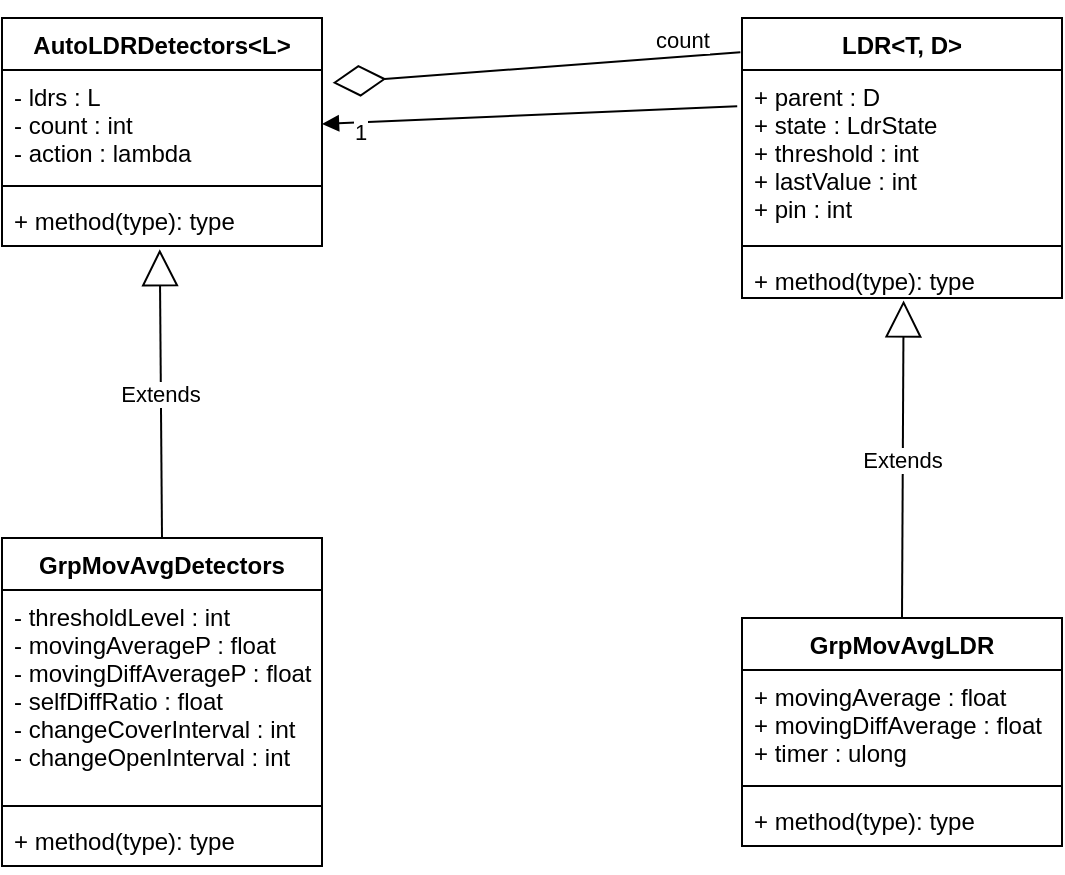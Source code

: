 <mxfile version="20.4.0" type="device"><diagram id="C5RBs43oDa-KdzZeNtuy" name="Page-1"><mxGraphModel dx="664" dy="839" grid="0" gridSize="10" guides="1" tooltips="1" connect="1" arrows="1" fold="1" page="1" pageScale="1" pageWidth="827" pageHeight="1169" math="0" shadow="0"><root><mxCell id="WIyWlLk6GJQsqaUBKTNV-0"/><mxCell id="WIyWlLk6GJQsqaUBKTNV-1" parent="WIyWlLk6GJQsqaUBKTNV-0"/><mxCell id="5OUVOq_VHRf_IlFjje-8-0" value="LDR&lt;T, D&gt;" style="swimlane;fontStyle=1;align=center;verticalAlign=top;childLayout=stackLayout;horizontal=1;startSize=26;horizontalStack=0;resizeParent=1;resizeParentMax=0;resizeLast=0;collapsible=1;marginBottom=0;" vertex="1" parent="WIyWlLk6GJQsqaUBKTNV-1"><mxGeometry x="460" y="120" width="160" height="140" as="geometry"/></mxCell><mxCell id="5OUVOq_VHRf_IlFjje-8-13" value="+ parent : D&#10;+ state : LdrState&#10;+ threshold : int&#10;+ lastValue : int&#10;+ pin : int" style="text;strokeColor=none;fillColor=none;align=left;verticalAlign=top;spacingLeft=4;spacingRight=4;overflow=hidden;rotatable=0;points=[[0,0.5],[1,0.5]];portConstraint=eastwest;" vertex="1" parent="5OUVOq_VHRf_IlFjje-8-0"><mxGeometry y="26" width="160" height="84" as="geometry"/></mxCell><mxCell id="5OUVOq_VHRf_IlFjje-8-2" value="" style="line;strokeWidth=1;fillColor=none;align=left;verticalAlign=middle;spacingTop=-1;spacingLeft=3;spacingRight=3;rotatable=0;labelPosition=right;points=[];portConstraint=eastwest;strokeColor=inherit;" vertex="1" parent="5OUVOq_VHRf_IlFjje-8-0"><mxGeometry y="110" width="160" height="8" as="geometry"/></mxCell><mxCell id="5OUVOq_VHRf_IlFjje-8-3" value="+ method(type): type" style="text;strokeColor=none;fillColor=none;align=left;verticalAlign=top;spacingLeft=4;spacingRight=4;overflow=hidden;rotatable=0;points=[[0,0.5],[1,0.5]];portConstraint=eastwest;" vertex="1" parent="5OUVOq_VHRf_IlFjje-8-0"><mxGeometry y="118" width="160" height="22" as="geometry"/></mxCell><mxCell id="5OUVOq_VHRf_IlFjje-8-4" value="AutoLDRDetectors&lt;L&gt;" style="swimlane;fontStyle=1;align=center;verticalAlign=top;childLayout=stackLayout;horizontal=1;startSize=26;horizontalStack=0;resizeParent=1;resizeParentMax=0;resizeLast=0;collapsible=1;marginBottom=0;" vertex="1" parent="WIyWlLk6GJQsqaUBKTNV-1"><mxGeometry x="90" y="120" width="160" height="114" as="geometry"/></mxCell><mxCell id="5OUVOq_VHRf_IlFjje-8-5" value="- ldrs : L&#10;- count : int&#10;- action : lambda" style="text;strokeColor=none;fillColor=none;align=left;verticalAlign=top;spacingLeft=4;spacingRight=4;overflow=hidden;rotatable=0;points=[[0,0.5],[1,0.5]];portConstraint=eastwest;" vertex="1" parent="5OUVOq_VHRf_IlFjje-8-4"><mxGeometry y="26" width="160" height="54" as="geometry"/></mxCell><mxCell id="5OUVOq_VHRf_IlFjje-8-6" value="" style="line;strokeWidth=1;fillColor=none;align=left;verticalAlign=middle;spacingTop=-1;spacingLeft=3;spacingRight=3;rotatable=0;labelPosition=right;points=[];portConstraint=eastwest;strokeColor=inherit;" vertex="1" parent="5OUVOq_VHRf_IlFjje-8-4"><mxGeometry y="80" width="160" height="8" as="geometry"/></mxCell><mxCell id="5OUVOq_VHRf_IlFjje-8-7" value="+ method(type): type" style="text;strokeColor=none;fillColor=none;align=left;verticalAlign=top;spacingLeft=4;spacingRight=4;overflow=hidden;rotatable=0;points=[[0,0.5],[1,0.5]];portConstraint=eastwest;" vertex="1" parent="5OUVOq_VHRf_IlFjje-8-4"><mxGeometry y="88" width="160" height="26" as="geometry"/></mxCell><mxCell id="5OUVOq_VHRf_IlFjje-8-15" value="" style="endArrow=block;endFill=1;html=1;align=left;verticalAlign=top;rounded=0;entryX=1;entryY=0.5;entryDx=0;entryDy=0;exitX=-0.015;exitY=0.216;exitDx=0;exitDy=0;exitPerimeter=0;" edge="1" parent="WIyWlLk6GJQsqaUBKTNV-1" source="5OUVOq_VHRf_IlFjje-8-13" target="5OUVOq_VHRf_IlFjje-8-5"><mxGeometry x="-1" relative="1" as="geometry"><mxPoint x="400" y="220" as="sourcePoint"/><mxPoint x="390" y="430" as="targetPoint"/></mxGeometry></mxCell><mxCell id="5OUVOq_VHRf_IlFjje-8-31" value="1" style="edgeLabel;html=1;align=center;verticalAlign=middle;resizable=0;points=[];" vertex="1" connectable="0" parent="5OUVOq_VHRf_IlFjje-8-15"><mxGeometry x="0.818" y="3" relative="1" as="geometry"><mxPoint y="2" as="offset"/></mxGeometry></mxCell><mxCell id="5OUVOq_VHRf_IlFjje-8-18" value="GrpMovAvgLDR" style="swimlane;fontStyle=1;align=center;verticalAlign=top;childLayout=stackLayout;horizontal=1;startSize=26;horizontalStack=0;resizeParent=1;resizeParentMax=0;resizeLast=0;collapsible=1;marginBottom=0;" vertex="1" parent="WIyWlLk6GJQsqaUBKTNV-1"><mxGeometry x="460" y="420" width="160" height="114" as="geometry"/></mxCell><mxCell id="5OUVOq_VHRf_IlFjje-8-19" value="+ movingAverage : float&#10;+ movingDiffAverage : float&#10;+ timer : ulong" style="text;strokeColor=none;fillColor=none;align=left;verticalAlign=top;spacingLeft=4;spacingRight=4;overflow=hidden;rotatable=0;points=[[0,0.5],[1,0.5]];portConstraint=eastwest;" vertex="1" parent="5OUVOq_VHRf_IlFjje-8-18"><mxGeometry y="26" width="160" height="54" as="geometry"/></mxCell><mxCell id="5OUVOq_VHRf_IlFjje-8-20" value="" style="line;strokeWidth=1;fillColor=none;align=left;verticalAlign=middle;spacingTop=-1;spacingLeft=3;spacingRight=3;rotatable=0;labelPosition=right;points=[];portConstraint=eastwest;strokeColor=inherit;" vertex="1" parent="5OUVOq_VHRf_IlFjje-8-18"><mxGeometry y="80" width="160" height="8" as="geometry"/></mxCell><mxCell id="5OUVOq_VHRf_IlFjje-8-21" value="+ method(type): type" style="text;strokeColor=none;fillColor=none;align=left;verticalAlign=top;spacingLeft=4;spacingRight=4;overflow=hidden;rotatable=0;points=[[0,0.5],[1,0.5]];portConstraint=eastwest;" vertex="1" parent="5OUVOq_VHRf_IlFjje-8-18"><mxGeometry y="88" width="160" height="26" as="geometry"/></mxCell><mxCell id="5OUVOq_VHRf_IlFjje-8-22" value="Extends" style="endArrow=block;endSize=16;endFill=0;html=1;rounded=0;exitX=0.5;exitY=0;exitDx=0;exitDy=0;entryX=0.505;entryY=1.055;entryDx=0;entryDy=0;entryPerimeter=0;" edge="1" parent="WIyWlLk6GJQsqaUBKTNV-1" source="5OUVOq_VHRf_IlFjje-8-18" target="5OUVOq_VHRf_IlFjje-8-3"><mxGeometry width="160" relative="1" as="geometry"><mxPoint x="220" y="430" as="sourcePoint"/><mxPoint x="530" y="320" as="targetPoint"/></mxGeometry></mxCell><mxCell id="5OUVOq_VHRf_IlFjje-8-23" value="GrpMovAvgDetectors" style="swimlane;fontStyle=1;align=center;verticalAlign=top;childLayout=stackLayout;horizontal=1;startSize=26;horizontalStack=0;resizeParent=1;resizeParentMax=0;resizeLast=0;collapsible=1;marginBottom=0;" vertex="1" parent="WIyWlLk6GJQsqaUBKTNV-1"><mxGeometry x="90" y="380" width="160" height="164" as="geometry"/></mxCell><mxCell id="5OUVOq_VHRf_IlFjje-8-24" value="- thresholdLevel : int&#10;- movingAverageP : float&#10;- movingDiffAverageP : float&#10;- selfDiffRatio : float&#10;- changeCoverInterval : int&#10;- changeOpenInterval : int" style="text;strokeColor=none;fillColor=none;align=left;verticalAlign=top;spacingLeft=4;spacingRight=4;overflow=hidden;rotatable=0;points=[[0,0.5],[1,0.5]];portConstraint=eastwest;" vertex="1" parent="5OUVOq_VHRf_IlFjje-8-23"><mxGeometry y="26" width="160" height="104" as="geometry"/></mxCell><mxCell id="5OUVOq_VHRf_IlFjje-8-25" value="" style="line;strokeWidth=1;fillColor=none;align=left;verticalAlign=middle;spacingTop=-1;spacingLeft=3;spacingRight=3;rotatable=0;labelPosition=right;points=[];portConstraint=eastwest;strokeColor=inherit;" vertex="1" parent="5OUVOq_VHRf_IlFjje-8-23"><mxGeometry y="130" width="160" height="8" as="geometry"/></mxCell><mxCell id="5OUVOq_VHRf_IlFjje-8-26" value="+ method(type): type" style="text;strokeColor=none;fillColor=none;align=left;verticalAlign=top;spacingLeft=4;spacingRight=4;overflow=hidden;rotatable=0;points=[[0,0.5],[1,0.5]];portConstraint=eastwest;" vertex="1" parent="5OUVOq_VHRf_IlFjje-8-23"><mxGeometry y="138" width="160" height="26" as="geometry"/></mxCell><mxCell id="5OUVOq_VHRf_IlFjje-8-27" value="Extends" style="endArrow=block;endSize=16;endFill=0;html=1;rounded=0;entryX=0.493;entryY=1.062;entryDx=0;entryDy=0;entryPerimeter=0;exitX=0.5;exitY=0;exitDx=0;exitDy=0;" edge="1" parent="WIyWlLk6GJQsqaUBKTNV-1" source="5OUVOq_VHRf_IlFjje-8-23" target="5OUVOq_VHRf_IlFjje-8-7"><mxGeometry width="160" relative="1" as="geometry"><mxPoint x="200" y="350" as="sourcePoint"/><mxPoint x="460" y="640" as="targetPoint"/></mxGeometry></mxCell><mxCell id="5OUVOq_VHRf_IlFjje-8-29" value="" style="endArrow=diamondThin;endFill=0;endSize=24;html=1;rounded=0;entryX=1.033;entryY=0.119;entryDx=0;entryDy=0;entryPerimeter=0;exitX=-0.005;exitY=-0.105;exitDx=0;exitDy=0;exitPerimeter=0;" edge="1" parent="WIyWlLk6GJQsqaUBKTNV-1" source="5OUVOq_VHRf_IlFjje-8-13" target="5OUVOq_VHRf_IlFjje-8-5"><mxGeometry width="160" relative="1" as="geometry"><mxPoint x="220" y="430" as="sourcePoint"/><mxPoint x="380" y="430" as="targetPoint"/></mxGeometry></mxCell><mxCell id="5OUVOq_VHRf_IlFjje-8-30" value="count" style="edgeLabel;html=1;align=center;verticalAlign=middle;resizable=0;points=[];" vertex="1" connectable="0" parent="5OUVOq_VHRf_IlFjje-8-29"><mxGeometry x="-0.851" relative="1" as="geometry"><mxPoint x="-14" y="-8" as="offset"/></mxGeometry></mxCell></root></mxGraphModel></diagram></mxfile>